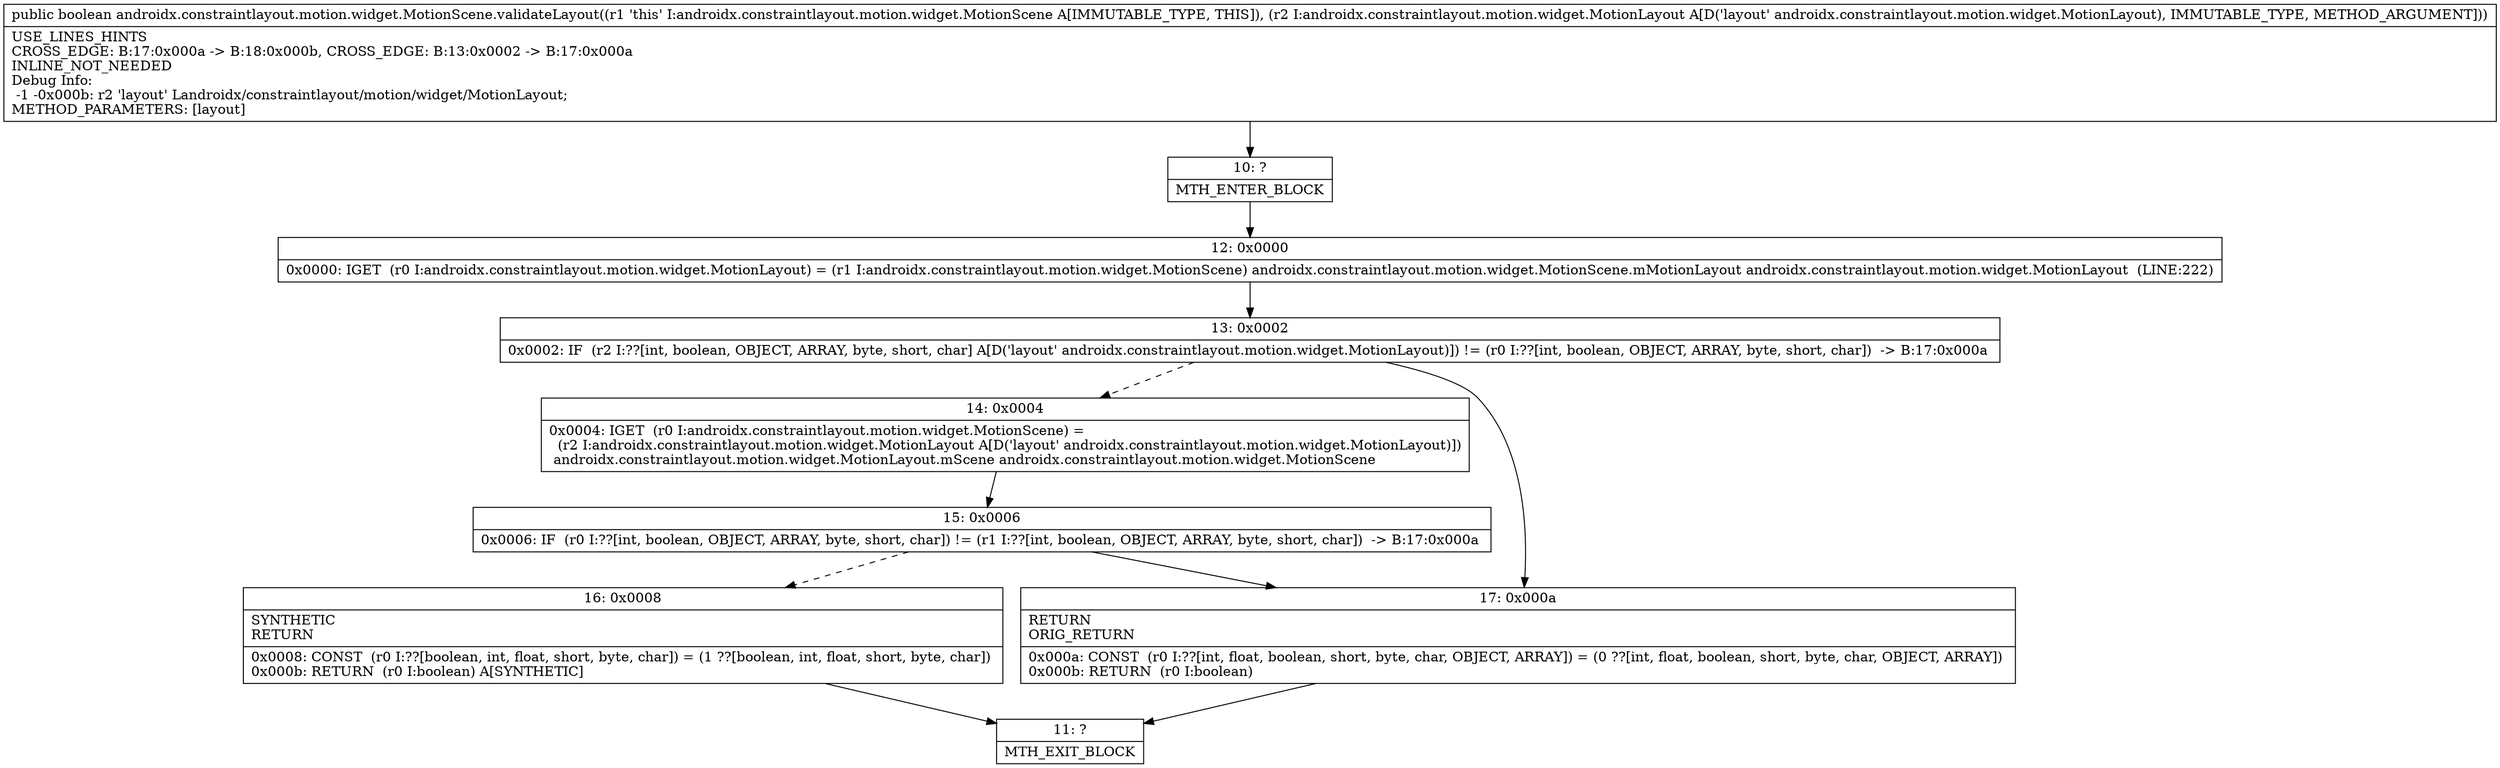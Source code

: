 digraph "CFG forandroidx.constraintlayout.motion.widget.MotionScene.validateLayout(Landroidx\/constraintlayout\/motion\/widget\/MotionLayout;)Z" {
Node_10 [shape=record,label="{10\:\ ?|MTH_ENTER_BLOCK\l}"];
Node_12 [shape=record,label="{12\:\ 0x0000|0x0000: IGET  (r0 I:androidx.constraintlayout.motion.widget.MotionLayout) = (r1 I:androidx.constraintlayout.motion.widget.MotionScene) androidx.constraintlayout.motion.widget.MotionScene.mMotionLayout androidx.constraintlayout.motion.widget.MotionLayout  (LINE:222)\l}"];
Node_13 [shape=record,label="{13\:\ 0x0002|0x0002: IF  (r2 I:??[int, boolean, OBJECT, ARRAY, byte, short, char] A[D('layout' androidx.constraintlayout.motion.widget.MotionLayout)]) != (r0 I:??[int, boolean, OBJECT, ARRAY, byte, short, char])  \-\> B:17:0x000a \l}"];
Node_14 [shape=record,label="{14\:\ 0x0004|0x0004: IGET  (r0 I:androidx.constraintlayout.motion.widget.MotionScene) = \l  (r2 I:androidx.constraintlayout.motion.widget.MotionLayout A[D('layout' androidx.constraintlayout.motion.widget.MotionLayout)])\l androidx.constraintlayout.motion.widget.MotionLayout.mScene androidx.constraintlayout.motion.widget.MotionScene \l}"];
Node_15 [shape=record,label="{15\:\ 0x0006|0x0006: IF  (r0 I:??[int, boolean, OBJECT, ARRAY, byte, short, char]) != (r1 I:??[int, boolean, OBJECT, ARRAY, byte, short, char])  \-\> B:17:0x000a \l}"];
Node_16 [shape=record,label="{16\:\ 0x0008|SYNTHETIC\lRETURN\l|0x0008: CONST  (r0 I:??[boolean, int, float, short, byte, char]) = (1 ??[boolean, int, float, short, byte, char]) \l0x000b: RETURN  (r0 I:boolean) A[SYNTHETIC]\l}"];
Node_11 [shape=record,label="{11\:\ ?|MTH_EXIT_BLOCK\l}"];
Node_17 [shape=record,label="{17\:\ 0x000a|RETURN\lORIG_RETURN\l|0x000a: CONST  (r0 I:??[int, float, boolean, short, byte, char, OBJECT, ARRAY]) = (0 ??[int, float, boolean, short, byte, char, OBJECT, ARRAY]) \l0x000b: RETURN  (r0 I:boolean) \l}"];
MethodNode[shape=record,label="{public boolean androidx.constraintlayout.motion.widget.MotionScene.validateLayout((r1 'this' I:androidx.constraintlayout.motion.widget.MotionScene A[IMMUTABLE_TYPE, THIS]), (r2 I:androidx.constraintlayout.motion.widget.MotionLayout A[D('layout' androidx.constraintlayout.motion.widget.MotionLayout), IMMUTABLE_TYPE, METHOD_ARGUMENT]))  | USE_LINES_HINTS\lCROSS_EDGE: B:17:0x000a \-\> B:18:0x000b, CROSS_EDGE: B:13:0x0002 \-\> B:17:0x000a\lINLINE_NOT_NEEDED\lDebug Info:\l  \-1 \-0x000b: r2 'layout' Landroidx\/constraintlayout\/motion\/widget\/MotionLayout;\lMETHOD_PARAMETERS: [layout]\l}"];
MethodNode -> Node_10;Node_10 -> Node_12;
Node_12 -> Node_13;
Node_13 -> Node_14[style=dashed];
Node_13 -> Node_17;
Node_14 -> Node_15;
Node_15 -> Node_16[style=dashed];
Node_15 -> Node_17;
Node_16 -> Node_11;
Node_17 -> Node_11;
}

